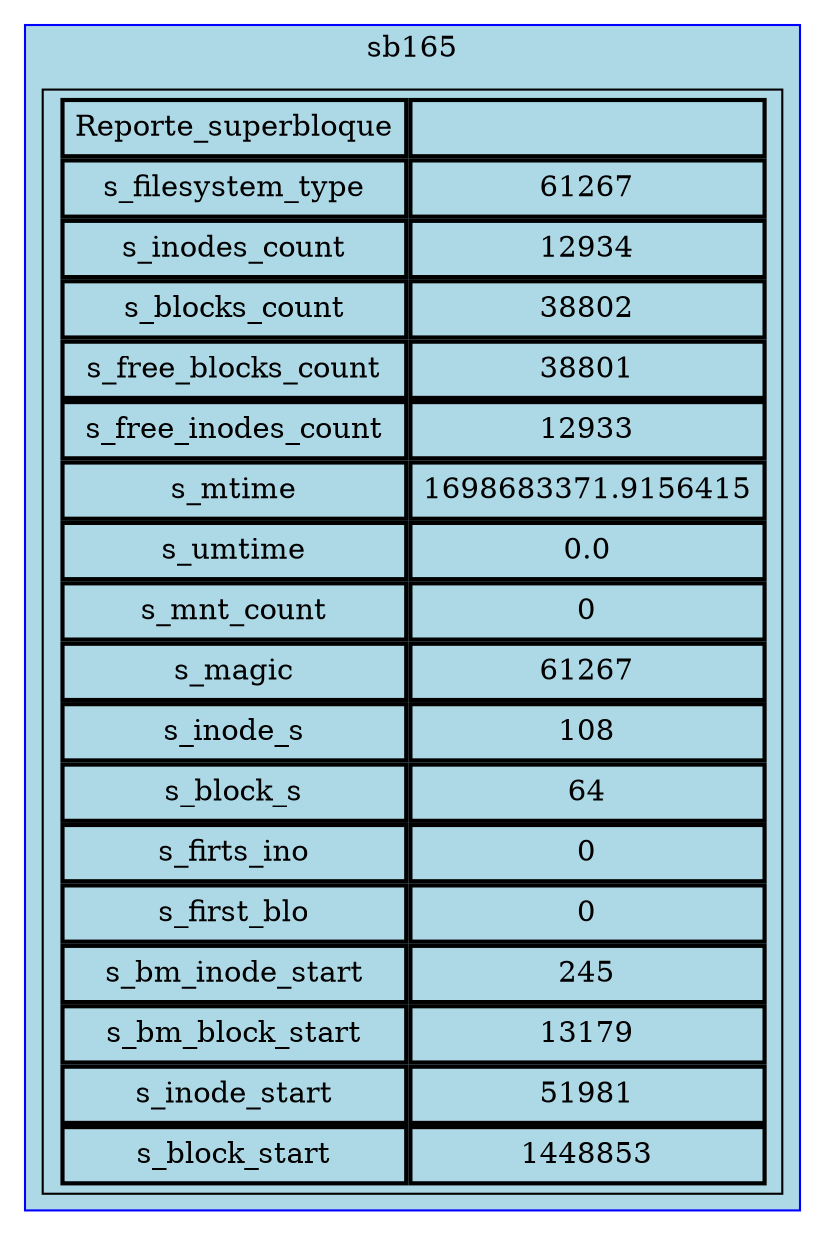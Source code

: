 digraph G {
subgraph cluster_sb165{ label = "sb165"; color=blue; style=filled; fillcolor=lightblue; 

5 [label=<<TABLE BORDER="0" CELLBORDER="2" CELLSPACING="0" CELLPADDING="5">
<TR>
   <TD>Reporte_superbloque</TD>
   <TD> </TD>
</TR>
<TR>
<TD>s_filesystem_type</TD>
<TD>61267</TD>
</TR>
<TR>
<TD>s_inodes_count</TD>
<TD>12934</TD>
</TR>
<TR>
<TD>s_blocks_count</TD>
<TD>38802</TD>
</TR>
<TR>
<TD>s_free_blocks_count</TD>
<TD>38801</TD>
</TR>
<TR>
<TD>s_free_inodes_count</TD>
<TD>12933</TD>
</TR>
<TR>
<TD>s_mtime</TD>
<TD>1698683371.9156415</TD>
</TR>
<TR>
<TD>s_umtime</TD>
<TD>0.0</TD>
</TR>
<TR>
<TD>s_mnt_count</TD>
<TD>0</TD>
</TR>
<TR>
<TD>s_magic</TD>
<TD>61267</TD>
</TR>
<TR>
<TD>s_inode_s</TD>
<TD>108</TD>
</TR>
<TR>
<TD>s_block_s</TD>
<TD>64</TD>
</TR>
<TR>
<TD>s_firts_ino</TD>
<TD>0</TD>
</TR>
<TR>
<TD>s_first_blo</TD>
<TD>0</TD>
</TR>
<TR>
<TD>s_bm_inode_start</TD>
<TD>245</TD>
</TR>
<TR>
<TD>s_bm_block_start</TD>
<TD>13179</TD>
</TR>
<TR>
<TD>s_inode_start</TD>
<TD>51981</TD>
</TR>
<TR>
<TD>s_block_start</TD>
<TD>1448853</TD>
</TR>
</TABLE>>shape=box];

}
}